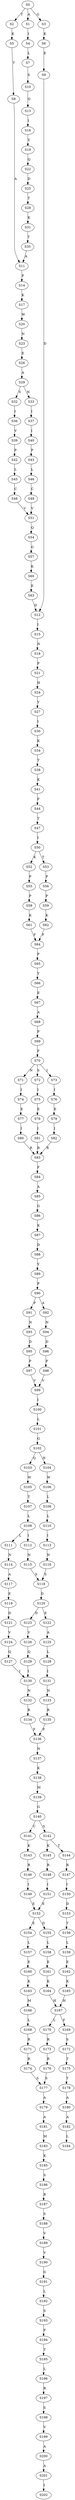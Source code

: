 strict digraph  {
	S0 -> S1 [ label = A ];
	S0 -> S2 [ label = T ];
	S0 -> S3 [ label = G ];
	S1 -> S4 [ label = I ];
	S2 -> S5 [ label = K ];
	S3 -> S6 [ label = K ];
	S4 -> S7 [ label = L ];
	S5 -> S8 [ label = T ];
	S6 -> S9 [ label = E ];
	S7 -> S10 [ label = S ];
	S8 -> S11 [ label = A ];
	S9 -> S12 [ label = D ];
	S10 -> S13 [ label = Q ];
	S11 -> S14 [ label = P ];
	S12 -> S15 [ label = I ];
	S13 -> S16 [ label = I ];
	S14 -> S17 [ label = K ];
	S15 -> S18 [ label = N ];
	S16 -> S19 [ label = V ];
	S17 -> S20 [ label = W ];
	S18 -> S21 [ label = P ];
	S19 -> S22 [ label = Q ];
	S20 -> S23 [ label = N ];
	S21 -> S24 [ label = H ];
	S22 -> S25 [ label = D ];
	S23 -> S26 [ label = E ];
	S24 -> S27 [ label = Y ];
	S25 -> S28 [ label = T ];
	S26 -> S29 [ label = A ];
	S27 -> S30 [ label = I ];
	S28 -> S31 [ label = K ];
	S29 -> S32 [ label = S ];
	S29 -> S33 [ label = N ];
	S30 -> S34 [ label = K ];
	S31 -> S35 [ label = T ];
	S32 -> S36 [ label = I ];
	S33 -> S37 [ label = I ];
	S34 -> S38 [ label = T ];
	S35 -> S11 [ label = A ];
	S36 -> S39 [ label = V ];
	S37 -> S40 [ label = I ];
	S38 -> S41 [ label = K ];
	S39 -> S42 [ label = P ];
	S40 -> S43 [ label = P ];
	S41 -> S44 [ label = F ];
	S42 -> S45 [ label = L ];
	S43 -> S46 [ label = L ];
	S44 -> S47 [ label = T ];
	S45 -> S48 [ label = C ];
	S46 -> S49 [ label = C ];
	S47 -> S50 [ label = I ];
	S48 -> S51 [ label = V ];
	S49 -> S51 [ label = V ];
	S50 -> S52 [ label = K ];
	S50 -> S53 [ label = T ];
	S51 -> S54 [ label = Q ];
	S52 -> S55 [ label = P ];
	S53 -> S56 [ label = P ];
	S54 -> S57 [ label = G ];
	S55 -> S58 [ label = P ];
	S56 -> S59 [ label = P ];
	S57 -> S60 [ label = K ];
	S58 -> S61 [ label = K ];
	S59 -> S62 [ label = K ];
	S60 -> S63 [ label = E ];
	S61 -> S64 [ label = F ];
	S62 -> S64 [ label = F ];
	S63 -> S12 [ label = D ];
	S64 -> S65 [ label = P ];
	S65 -> S66 [ label = Y ];
	S66 -> S67 [ label = E ];
	S67 -> S68 [ label = A ];
	S68 -> S69 [ label = P ];
	S69 -> S70 [ label = F ];
	S70 -> S71 [ label = N ];
	S70 -> S72 [ label = S ];
	S70 -> S73 [ label = I ];
	S71 -> S74 [ label = I ];
	S72 -> S75 [ label = I ];
	S73 -> S76 [ label = I ];
	S74 -> S77 [ label = E ];
	S75 -> S78 [ label = E ];
	S76 -> S79 [ label = E ];
	S77 -> S80 [ label = I ];
	S78 -> S81 [ label = I ];
	S79 -> S82 [ label = I ];
	S80 -> S83 [ label = R ];
	S81 -> S83 [ label = R ];
	S82 -> S83 [ label = R ];
	S83 -> S84 [ label = F ];
	S84 -> S85 [ label = A ];
	S85 -> S86 [ label = G ];
	S86 -> S87 [ label = K ];
	S87 -> S88 [ label = D ];
	S88 -> S89 [ label = Y ];
	S89 -> S90 [ label = P ];
	S90 -> S91 [ label = P ];
	S90 -> S92 [ label = A ];
	S91 -> S93 [ label = N ];
	S92 -> S94 [ label = N ];
	S93 -> S95 [ label = D ];
	S94 -> S96 [ label = D ];
	S95 -> S97 [ label = P ];
	S96 -> S98 [ label = P ];
	S97 -> S99 [ label = V ];
	S98 -> S99 [ label = V ];
	S99 -> S100 [ label = I ];
	S100 -> S101 [ label = L ];
	S101 -> S102 [ label = G ];
	S102 -> S103 [ label = Q ];
	S102 -> S104 [ label = H ];
	S103 -> S105 [ label = W ];
	S104 -> S106 [ label = W ];
	S105 -> S107 [ label = T ];
	S106 -> S108 [ label = L ];
	S107 -> S109 [ label = L ];
	S108 -> S110 [ label = L ];
	S109 -> S111 [ label = L ];
	S109 -> S112 [ label = I ];
	S110 -> S113 [ label = I ];
	S111 -> S114 [ label = N ];
	S112 -> S115 [ label = N ];
	S113 -> S116 [ label = N ];
	S114 -> S117 [ label = A ];
	S115 -> S118 [ label = S ];
	S116 -> S118 [ label = S ];
	S117 -> S119 [ label = E ];
	S118 -> S120 [ label = D ];
	S119 -> S121 [ label = D ];
	S120 -> S122 [ label = E ];
	S120 -> S123 [ label = D ];
	S121 -> S124 [ label = V ];
	S122 -> S125 [ label = A ];
	S123 -> S126 [ label = V ];
	S124 -> S127 [ label = Q ];
	S125 -> S128 [ label = L ];
	S126 -> S129 [ label = Q ];
	S127 -> S130 [ label = I ];
	S128 -> S131 [ label = I ];
	S129 -> S130 [ label = I ];
	S130 -> S132 [ label = N ];
	S131 -> S133 [ label = N ];
	S132 -> S134 [ label = R ];
	S133 -> S135 [ label = R ];
	S134 -> S136 [ label = F ];
	S135 -> S136 [ label = F ];
	S136 -> S137 [ label = N ];
	S137 -> S138 [ label = K ];
	S138 -> S139 [ label = M ];
	S139 -> S140 [ label = G ];
	S140 -> S141 [ label = C ];
	S140 -> S142 [ label = S ];
	S141 -> S143 [ label = K ];
	S142 -> S144 [ label = T ];
	S142 -> S145 [ label = K ];
	S143 -> S146 [ label = R ];
	S144 -> S147 [ label = R ];
	S145 -> S148 [ label = R ];
	S146 -> S149 [ label = I ];
	S147 -> S150 [ label = I ];
	S148 -> S151 [ label = I ];
	S149 -> S152 [ label = E ];
	S150 -> S153 [ label = D ];
	S151 -> S152 [ label = E ];
	S152 -> S154 [ label = E ];
	S152 -> S155 [ label = D ];
	S153 -> S156 [ label = T ];
	S154 -> S157 [ label = L ];
	S155 -> S158 [ label = L ];
	S156 -> S159 [ label = L ];
	S157 -> S160 [ label = E ];
	S158 -> S161 [ label = E ];
	S159 -> S162 [ label = E ];
	S160 -> S163 [ label = K ];
	S161 -> S164 [ label = K ];
	S162 -> S165 [ label = K ];
	S163 -> S166 [ label = M ];
	S164 -> S167 [ label = H ];
	S165 -> S167 [ label = H ];
	S166 -> S168 [ label = L ];
	S167 -> S169 [ label = F ];
	S167 -> S170 [ label = L ];
	S168 -> S171 [ label = R ];
	S169 -> S172 [ label = S ];
	S170 -> S173 [ label = R ];
	S171 -> S174 [ label = R ];
	S172 -> S175 [ label = T ];
	S173 -> S176 [ label = R ];
	S174 -> S177 [ label = S ];
	S175 -> S178 [ label = T ];
	S176 -> S177 [ label = S ];
	S177 -> S179 [ label = A ];
	S178 -> S180 [ label = A ];
	S179 -> S181 [ label = A ];
	S180 -> S182 [ label = A ];
	S181 -> S183 [ label = M ];
	S182 -> S184 [ label = L ];
	S183 -> S185 [ label = K ];
	S185 -> S186 [ label = S ];
	S186 -> S187 [ label = R ];
	S187 -> S188 [ label = S ];
	S188 -> S189 [ label = V ];
	S189 -> S190 [ label = V ];
	S190 -> S191 [ label = G ];
	S191 -> S192 [ label = L ];
	S192 -> S193 [ label = S ];
	S193 -> S194 [ label = F ];
	S194 -> S195 [ label = T ];
	S195 -> S196 [ label = L ];
	S196 -> S197 [ label = R ];
	S197 -> S198 [ label = S ];
	S198 -> S199 [ label = V ];
	S199 -> S200 [ label = A ];
	S200 -> S201 [ label = A ];
	S201 -> S202 [ label = I ];
}
